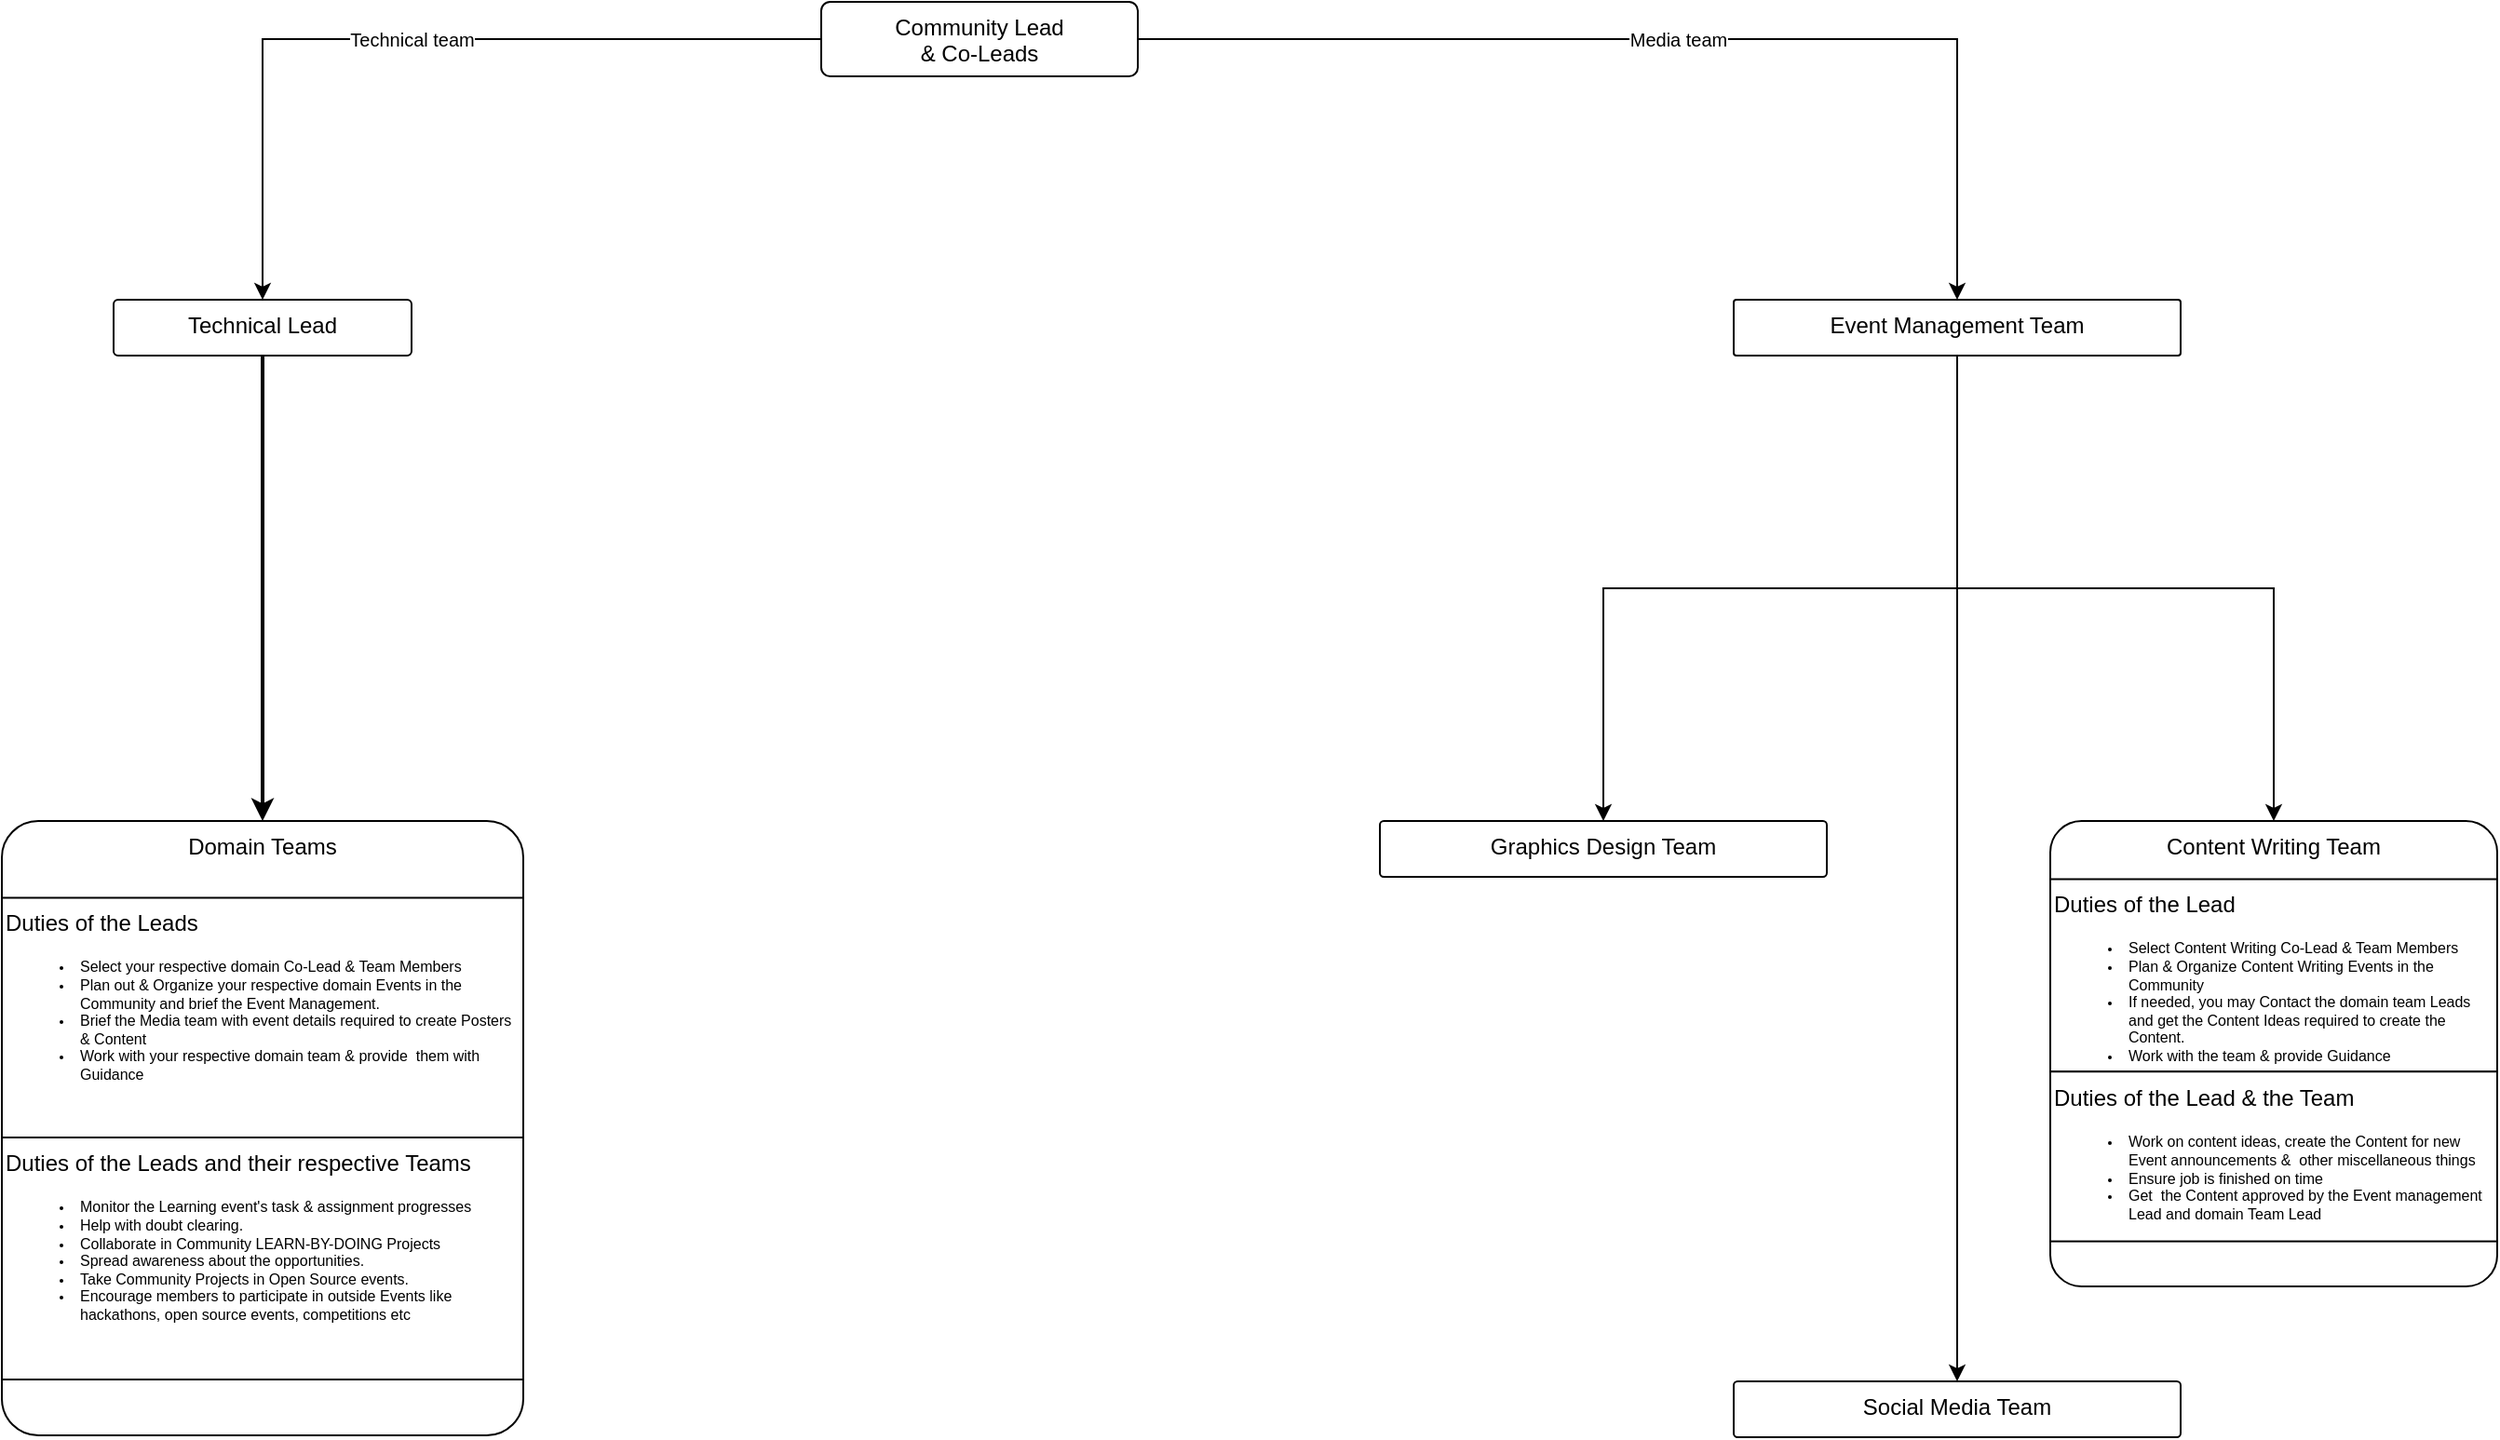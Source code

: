 <mxfile version="16.4.7" type="github">
  <diagram name="Page-1" id="2c0d36ab-eaac-3732-788b-9136903baeff">
    <mxGraphModel dx="1383" dy="788" grid="1" gridSize="10" guides="1" tooltips="1" connect="1" arrows="1" fold="1" page="1" pageScale="1.5" pageWidth="1169" pageHeight="827" background="none" math="0" shadow="0">
      <root>
        <mxCell id="0" />
        <mxCell id="1" parent="0" />
        <mxCell id="y_zakcnJnjhkNf_73qmC-138" value="&lt;font style=&quot;font-size: 10px&quot;&gt;Technical team&lt;/font&gt;" style="edgeStyle=orthogonalEdgeStyle;rounded=0;orthogonalLoop=1;jettySize=auto;html=1;fontSize=8;entryX=0.5;entryY=0;entryDx=0;entryDy=0;" edge="1" parent="1" source="y_zakcnJnjhkNf_73qmC-123" target="y_zakcnJnjhkNf_73qmC-139">
          <mxGeometry relative="1" as="geometry">
            <mxPoint x="830" y="510" as="targetPoint" />
          </mxGeometry>
        </mxCell>
        <mxCell id="y_zakcnJnjhkNf_73qmC-147" value="&lt;span style=&quot;font-size: 10px&quot;&gt;Media team&lt;/span&gt;" style="edgeStyle=orthogonalEdgeStyle;rounded=0;orthogonalLoop=1;jettySize=auto;html=1;entryX=0.5;entryY=0;entryDx=0;entryDy=0;fontSize=8;" edge="1" parent="1" source="y_zakcnJnjhkNf_73qmC-123" target="y_zakcnJnjhkNf_73qmC-144">
          <mxGeometry relative="1" as="geometry" />
        </mxCell>
        <mxCell id="y_zakcnJnjhkNf_73qmC-123" value="Community Lead &lt;br&gt;&amp;amp; Co-Leads" style="rounded=1;whiteSpace=wrap;html=1;container=1;arcSize=12;verticalAlign=top;" vertex="1" collapsed="1" parent="1">
          <mxGeometry x="740" y="240" width="170" height="40" as="geometry">
            <mxRectangle x="740" y="240" width="170" height="160" as="alternateBounds" />
          </mxGeometry>
        </mxCell>
        <mxCell id="y_zakcnJnjhkNf_73qmC-126" value="Duties of the Role&lt;br&gt;&lt;ul&gt;&lt;li style=&quot;font-size: 8px&quot;&gt;&lt;span&gt;Community Outreach &amp;amp; Relations&lt;/span&gt;&lt;/li&gt;&lt;li style=&quot;font-size: 8px&quot;&gt;&lt;span&gt;Community Decision Making&lt;/span&gt;&lt;br&gt;&lt;/li&gt;&lt;li style=&quot;font-size: 8px&quot;&gt;&lt;span&gt;Ensure Community Ideology&amp;nbsp;is followed&lt;br&gt;&lt;/span&gt;&lt;/li&gt;&lt;li style=&quot;font-size: 8px&quot;&gt;&lt;span&gt;Address Issues in the Community&lt;br&gt;&lt;/span&gt;&lt;br&gt;&lt;br&gt;&lt;/li&gt;&lt;/ul&gt;" style="rounded=0;whiteSpace=wrap;html=1;verticalAlign=top;align=left;" vertex="1" parent="y_zakcnJnjhkNf_73qmC-123">
          <mxGeometry y="41.45" width="170" height="98.55" as="geometry" />
        </mxCell>
        <mxCell id="y_zakcnJnjhkNf_73qmC-184" style="edgeStyle=orthogonalEdgeStyle;rounded=0;jumpSize=3;orthogonalLoop=1;jettySize=auto;html=1;entryX=0.5;entryY=0;entryDx=0;entryDy=0;fontFamily=Helvetica;fontSize=12;fontColor=default;strokeWidth=2;" edge="1" parent="1" source="y_zakcnJnjhkNf_73qmC-139" target="y_zakcnJnjhkNf_73qmC-181">
          <mxGeometry relative="1" as="geometry" />
        </mxCell>
        <mxCell id="y_zakcnJnjhkNf_73qmC-139" value="Technical Lead" style="rounded=1;whiteSpace=wrap;html=1;container=1;arcSize=8;verticalAlign=top;" vertex="1" collapsed="1" parent="1">
          <mxGeometry x="360" y="400" width="160" height="30" as="geometry">
            <mxRectangle x="360" y="400" width="160" height="150" as="alternateBounds" />
          </mxGeometry>
        </mxCell>
        <mxCell id="y_zakcnJnjhkNf_73qmC-140" value="Duties of the Lead&lt;br&gt;&lt;ul&gt;&lt;li style=&quot;font-size: 8px&quot;&gt;Plan all Technical Domain Events&lt;/li&gt;&lt;li style=&quot;font-size: 8px&quot;&gt;Select Leads for a Technical Domain&lt;/li&gt;&lt;li style=&quot;font-size: 8px&quot;&gt;Provide Guidance to the domain Leads &amp;amp; help with decision making&lt;/li&gt;&lt;/ul&gt;" style="rounded=0;whiteSpace=wrap;html=1;verticalAlign=top;align=left;" vertex="1" parent="y_zakcnJnjhkNf_73qmC-139">
          <mxGeometry y="23.69" width="160" height="106.31" as="geometry" />
        </mxCell>
        <mxCell id="y_zakcnJnjhkNf_73qmC-174" style="edgeStyle=orthogonalEdgeStyle;rounded=0;orthogonalLoop=1;jettySize=auto;html=1;exitX=0.5;exitY=1;exitDx=0;exitDy=0;entryX=0.5;entryY=0;entryDx=0;entryDy=0;fontSize=8;" edge="1" parent="1" source="y_zakcnJnjhkNf_73qmC-144" target="y_zakcnJnjhkNf_73qmC-169">
          <mxGeometry relative="1" as="geometry" />
        </mxCell>
        <mxCell id="y_zakcnJnjhkNf_73qmC-176" style="edgeStyle=orthogonalEdgeStyle;rounded=0;orthogonalLoop=1;jettySize=auto;html=1;entryX=0.5;entryY=0;entryDx=0;entryDy=0;fontFamily=Helvetica;fontSize=12;fontColor=default;" edge="1" parent="1" source="y_zakcnJnjhkNf_73qmC-144" target="y_zakcnJnjhkNf_73qmC-151">
          <mxGeometry relative="1" as="geometry" />
        </mxCell>
        <mxCell id="y_zakcnJnjhkNf_73qmC-177" style="edgeStyle=orthogonalEdgeStyle;rounded=0;orthogonalLoop=1;jettySize=auto;html=1;entryX=0.5;entryY=0;entryDx=0;entryDy=0;fontFamily=Helvetica;fontSize=12;fontColor=default;" edge="1" parent="1" source="y_zakcnJnjhkNf_73qmC-144" target="y_zakcnJnjhkNf_73qmC-154">
          <mxGeometry relative="1" as="geometry" />
        </mxCell>
        <mxCell id="y_zakcnJnjhkNf_73qmC-144" value="Event Management Team" style="rounded=1;whiteSpace=wrap;html=1;container=1;arcSize=5;verticalAlign=top;" vertex="1" collapsed="1" parent="1">
          <mxGeometry x="1230" y="400" width="240" height="30" as="geometry">
            <mxRectangle x="1230" y="400" width="240" height="240" as="alternateBounds" />
          </mxGeometry>
        </mxCell>
        <mxCell id="y_zakcnJnjhkNf_73qmC-145" value="Duties of the Lead&lt;span style=&quot;color: rgba(0 , 0 , 0 , 0) ; font-family: monospace ; font-size: 0px&quot;&gt;%3CmxGraphModel%3E%3Croot%3E%3CmxCell%20id%3D%220%22%2F%3E%3CmxCell%20id%3D%221%22%20parent%3D%220%22%2F%3E%3CmxCell%20id%3D%222%22%20value%3D%22%22%20style%3D%22edgeStyle%3DorthogonalEdgeStyle%3Brounded%3D0%3BorthogonalLoop%3D1%3BjettySize%3Dauto%3Bhtml%3D1%3BfontSize%3D8%3BentryX%3D0.5%3BentryY%3D0%3BentryDx%3D0%3BentryDy%3D0%3B%22%20edge%3D%221%22%20target%3D%223%22%20parent%3D%221%22%3E%3CmxGeometry%20relative%3D%221%22%20as%3D%22geometry%22%3E%3CmxPoint%20x%3D%22720%22%20y%3D%22320.0%22%20as%3D%22sourcePoint%22%2F%3E%3CmxPoint%20x%3D%22830%22%20y%3D%22510%22%20as%3D%22targetPoint%22%2F%3E%3C%2FmxGeometry%3E%3C%2FmxCell%3E%3CmxCell%20id%3D%223%22%20value%3D%22Community%20Lead%20%26lt%3Bbr%26gt%3B%26amp%3Bamp%3B%20Co-Leads%22%20style%3D%22rounded%3D1%3BwhiteSpace%3Dwrap%3Bhtml%3D1%3Bcontainer%3D1%3BarcSize%3D12%3BverticalAlign%3Dtop%3B%22%20vertex%3D%221%22%20parent%3D%221%22%3E%3CmxGeometry%20x%3D%22540%22%20y%3D%22520%22%20width%3D%22170%22%20height%3D%22160%22%20as%3D%22geometry%22%3E%3CmxRectangle%20x%3D%22720%22%20y%3D%22240%22%20width%3D%22160%22%20height%3D%2240%22%20as%3D%22alternateBounds%22%2F%3E%3C%2FmxGeometry%3E%3C%2FmxCell%3E%3CmxCell%20id%3D%224%22%20value%3D%22Duties%20of%20the%20Role%26lt%3Bbr%26gt%3B%26lt%3Bul%26gt%3B%26lt%3Bli%20style%3D%26quot%3Bfont-size%3A%208px%26quot%3B%26gt%3B%26lt%3Bspan%26gt%3BPlan%20Future%20Community%20Goals%20to%20achieve%26lt%3B%2Fspan%26gt%3B%26lt%3B%2Fli%26gt%3B%26lt%3Bli%20style%3D%26quot%3Bfont-size%3A%208px%26quot%3B%26gt%3B%26lt%3Bspan%26gt%3BCommunity%20Decision%20Making%26lt%3Bbr%26gt%3B%26lt%3B%2Fspan%26gt%3B%26lt%3B%2Fli%26gt%3B%26lt%3Bli%20style%3D%26quot%3Bfont-size%3A%208px%26quot%3B%26gt%3B%26lt%3Bspan%26gt%3BEnsure%20Community%20Ideology%26amp%3Bnbsp%3Bis%20followed%26lt%3Bbr%26gt%3B%26lt%3B%2Fspan%26gt%3B%26lt%3B%2Fli%26gt%3B%26lt%3Bli%20style%3D%26quot%3Bfont-size%3A%208px%26quot%3B%26gt%3B%26lt%3Bspan%26gt%3BAddress%20Issues%20in%20the%20Community%26lt%3Bbr%26gt%3B%26lt%3B%2Fspan%26gt%3B%26lt%3Bbr%26gt%3B%26lt%3Bbr%26gt%3B%26lt%3B%2Fli%26gt%3B%26lt%3B%2Ful%26gt%3B%22%20style%3D%22rounded%3D0%3BwhiteSpace%3Dwrap%3Bhtml%3D1%3BverticalAlign%3Dtop%3Balign%3Dleft%3B%22%20vertex%3D%221%22%20parent%3D%223%22%3E%3CmxGeometry%20y%3D%2241.45%22%20width%3D%22170%22%20height%3D%2298.55%22%20as%3D%22geometry%22%2F%3E%3C%2FmxCell%3E%3C%2Froot%3E%3C%2FmxGraphModel%3E&lt;/span&gt;&lt;br&gt;&lt;ul&gt;&lt;li style=&quot;font-size: 8px&quot;&gt;Select Event Management Co-Lead &amp;amp; Team Members&lt;/li&gt;&lt;li style=&quot;font-size: 8px&quot;&gt;Select Graphics Design &amp;amp; Content Writing Leads&lt;/li&gt;&lt;li style=&quot;font-size: 8px&quot;&gt;&lt;span&gt;Ensure Events&amp;nbsp;Poster and Content Writing is done on time&lt;br&gt;&lt;/span&gt;&lt;/li&gt;&lt;li style=&quot;font-size: 8px&quot;&gt;&lt;span&gt;Approve Poster and Content before publishing&lt;/span&gt;&lt;/li&gt;&lt;li style=&quot;font-size: 8px&quot;&gt;&lt;span&gt;Forward Poster &amp;amp; Content to Social Media Team&lt;/span&gt;&lt;/li&gt;&lt;li style=&quot;font-size: 8px&quot;&gt;&lt;span&gt;Ensure Posters reaches the correct audience&lt;br&gt;&lt;/span&gt;&lt;br&gt;&lt;br&gt;&lt;/li&gt;&lt;/ul&gt;" style="rounded=0;whiteSpace=wrap;html=1;verticalAlign=top;align=left;" vertex="1" parent="y_zakcnJnjhkNf_73qmC-144">
          <mxGeometry y="30" width="240" height="110" as="geometry" />
        </mxCell>
        <mxCell id="y_zakcnJnjhkNf_73qmC-148" value="Duties of the Team&lt;br&gt;&lt;ul&gt;&lt;li style=&quot;font-size: 8px&quot;&gt;&lt;span&gt;Create RSVP emails for the Event&lt;/span&gt;&lt;/li&gt;&lt;li style=&quot;font-size: 8px&quot;&gt;&lt;span&gt;Set Event Reminder in Discord Channel&lt;/span&gt;&lt;/li&gt;&lt;li style=&quot;font-size: 8px&quot;&gt;&lt;span&gt;Host the Event &amp;amp; Announce in Discord Server &amp;amp; WhatsApp Group before beginning of the Event&lt;/span&gt;&lt;/li&gt;&lt;li style=&quot;font-size: 8px&quot;&gt;During Events monitor for technical glitches&lt;/li&gt;&lt;/ul&gt;" style="rounded=0;whiteSpace=wrap;html=1;verticalAlign=top;align=left;horizontal=1;" vertex="1" parent="y_zakcnJnjhkNf_73qmC-144">
          <mxGeometry y="140.001" width="240" height="87.526" as="geometry" />
        </mxCell>
        <mxCell id="y_zakcnJnjhkNf_73qmC-151" value="Graphics Design Team" style="rounded=1;whiteSpace=wrap;html=1;container=1;arcSize=7;verticalAlign=top;" vertex="1" collapsed="1" parent="1">
          <mxGeometry x="1040" y="680" width="240" height="30" as="geometry">
            <mxRectangle x="1040" y="680" width="240" height="260" as="alternateBounds" />
          </mxGeometry>
        </mxCell>
        <mxCell id="y_zakcnJnjhkNf_73qmC-152" value="Duties of the Lead&lt;span style=&quot;color: rgba(0 , 0 , 0 , 0) ; font-family: monospace ; font-size: 0px&quot;&gt;%3CmxGraphModel%3E%3Croot%3E%3CmxCell%20id%3D%220%22%2F%3E%3CmxCell%20id%3D%221%22%20parent%3D%220%22%2F%3E%3CmxCell%20id%3D%222%22%20value%3D%22%22%20style%3D%22edgeStyle%3DorthogonalEdgeStyle%3Brounded%3D0%3BorthogonalLoop%3D1%3BjettySize%3Dauto%3Bhtml%3D1%3BfontSize%3D8%3BentryX%3D0.5%3BentryY%3D0%3BentryDx%3D0%3BentryDy%3D0%3B%22%20edge%3D%221%22%20target%3D%223%22%20parent%3D%221%22%3E%3CmxGeometry%20relative%3D%221%22%20as%3D%22geometry%22%3E%3CmxPoint%20x%3D%22720%22%20y%3D%22320.0%22%20as%3D%22sourcePoint%22%2F%3E%3CmxPoint%20x%3D%22830%22%20y%3D%22510%22%20as%3D%22targetPoint%22%2F%3E%3C%2FmxGeometry%3E%3C%2FmxCell%3E%3CmxCell%20id%3D%223%22%20value%3D%22Community%20Lead%20%26lt%3Bbr%26gt%3B%26amp%3Bamp%3B%20Co-Leads%22%20style%3D%22rounded%3D1%3BwhiteSpace%3Dwrap%3Bhtml%3D1%3Bcontainer%3D1%3BarcSize%3D12%3BverticalAlign%3Dtop%3B%22%20vertex%3D%221%22%20parent%3D%221%22%3E%3CmxGeometry%20x%3D%22540%22%20y%3D%22520%22%20width%3D%22170%22%20height%3D%22160%22%20as%3D%22geometry%22%3E%3CmxRectangle%20x%3D%22720%22%20y%3D%22240%22%20width%3D%22160%22%20height%3D%2240%22%20as%3D%22alternateBounds%22%2F%3E%3C%2FmxGeometry%3E%3C%2FmxCell%3E%3CmxCell%20id%3D%224%22%20value%3D%22Duties%20of%20the%20Role%26lt%3Bbr%26gt%3B%26lt%3Bul%26gt%3B%26lt%3Bli%20style%3D%26quot%3Bfont-size%3A%208px%26quot%3B%26gt%3B%26lt%3Bspan%26gt%3BPlan%20Future%20Community%20Goals%20to%20achieve%26lt%3B%2Fspan%26gt%3B%26lt%3B%2Fli%26gt%3B%26lt%3Bli%20style%3D%26quot%3Bfont-size%3A%208px%26quot%3B%26gt%3B%26lt%3Bspan%26gt%3BCommunity%20Decision%20Making%26lt%3Bbr%26gt%3B%26lt%3B%2Fspan%26gt%3B%26lt%3B%2Fli%26gt%3B%26lt%3Bli%20style%3D%26quot%3Bfont-size%3A%208px%26quot%3B%26gt%3B%26lt%3Bspan%26gt%3BEnsure%20Community%20Ideology%26amp%3Bnbsp%3Bis%20followed%26lt%3Bbr%26gt%3B%26lt%3B%2Fspan%26gt%3B%26lt%3B%2Fli%26gt%3B%26lt%3Bli%20style%3D%26quot%3Bfont-size%3A%208px%26quot%3B%26gt%3B%26lt%3Bspan%26gt%3BAddress%20Issues%20in%20the%20Community%26lt%3Bbr%26gt%3B%26lt%3B%2Fspan%26gt%3B%26lt%3Bbr%26gt%3B%26lt%3Bbr%26gt%3B%26lt%3B%2Fli%26gt%3B%26lt%3B%2Ful%26gt%3B%22%20style%3D%22rounded%3D0%3BwhiteSpace%3Dwrap%3Bhtml%3D1%3BverticalAlign%3Dtop%3Balign%3Dleft%3B%22%20vertex%3D%221%22%20parent%3D%223%22%3E%3CmxGeometry%20y%3D%2241.45%22%20width%3D%22170%22%20height%3D%2298.55%22%20as%3D%22geometry%22%2F%3E%3C%2FmxCell%3E%3C%2Froot%3E%3C%2FmxGraphModel%3E&lt;/span&gt;&lt;br&gt;&lt;ul&gt;&lt;li style=&quot;font-size: 8px&quot;&gt;Select Graphics Design Co-Lead &amp;amp; Team Members&lt;/li&gt;&lt;li style=&quot;font-size: 8px&quot;&gt;Plan &amp;amp; Organize Graphics Design Events in the Community&lt;/li&gt;&lt;li style=&quot;font-size: 8px&quot;&gt;Contact domain team Lead and get the Poster Content to create the poster of the Event&lt;/li&gt;&lt;li style=&quot;font-size: 8px&quot;&gt;Work with the team &amp;amp; provide Guidance&lt;/li&gt;&lt;/ul&gt;" style="rounded=0;whiteSpace=wrap;html=1;verticalAlign=top;align=left;" vertex="1" parent="y_zakcnJnjhkNf_73qmC-151">
          <mxGeometry y="32.5" width="240" height="119.167" as="geometry" />
        </mxCell>
        <mxCell id="y_zakcnJnjhkNf_73qmC-153" value="Duties of the Lead &amp;amp; the Team&lt;br&gt;&lt;div&gt;&lt;ul&gt;&lt;li style=&quot;font-size: 8px&quot;&gt;After getting content and creating the poster, make&amp;nbsp; sure Poster follows all the Poster design rules&lt;/li&gt;&lt;li style=&quot;font-size: 8px&quot;&gt;Ensure job is finished on time&lt;/li&gt;&lt;li style=&quot;font-size: 8px&quot;&gt;Get&amp;nbsp; the Poster approved by the Event management Lead and domain&amp;nbsp;Team Lead&lt;/li&gt;&lt;/ul&gt;&lt;/div&gt;" style="rounded=0;whiteSpace=wrap;html=1;verticalAlign=top;align=left;horizontal=1;" vertex="1" parent="y_zakcnJnjhkNf_73qmC-151">
          <mxGeometry y="145.17" width="240" height="94.83" as="geometry" />
        </mxCell>
        <mxCell id="y_zakcnJnjhkNf_73qmC-154" value="Content Writing Team" style="rounded=1;whiteSpace=wrap;html=1;container=1;arcSize=7;verticalAlign=top;" vertex="1" parent="1">
          <mxGeometry x="1400" y="680" width="240" height="250" as="geometry">
            <mxRectangle x="1400" y="680" width="240" height="30" as="alternateBounds" />
          </mxGeometry>
        </mxCell>
        <mxCell id="y_zakcnJnjhkNf_73qmC-155" value="Duties of the Lead&lt;span style=&quot;color: rgba(0 , 0 , 0 , 0) ; font-family: monospace ; font-size: 0px&quot;&gt;%3CmxGraphModel%3E%3Croot%3E%3CmxCell%20id%3D%220%22%2F%3E%3CmxCell%20id%3D%221%22%20parent%3D%220%22%2F%3E%3CmxCell%20id%3D%222%22%20value%3D%22%22%20style%3D%22edgeStyle%3DorthogonalEdgeStyle%3Brounded%3D0%3BorthogonalLoop%3D1%3BjettySize%3Dauto%3Bhtml%3D1%3BfontSize%3D8%3BentryX%3D0.5%3BentryY%3D0%3BentryDx%3D0%3BentryDy%3D0%3B%22%20edge%3D%221%22%20target%3D%223%22%20parent%3D%221%22%3E%3CmxGeometry%20relative%3D%221%22%20as%3D%22geometry%22%3E%3CmxPoint%20x%3D%22720%22%20y%3D%22320.0%22%20as%3D%22sourcePoint%22%2F%3E%3CmxPoint%20x%3D%22830%22%20y%3D%22510%22%20as%3D%22targetPoint%22%2F%3E%3C%2FmxGeometry%3E%3C%2FmxCell%3E%3CmxCell%20id%3D%223%22%20value%3D%22Community%20Lead%20%26lt%3Bbr%26gt%3B%26amp%3Bamp%3B%20Co-Leads%22%20style%3D%22rounded%3D1%3BwhiteSpace%3Dwrap%3Bhtml%3D1%3Bcontainer%3D1%3BarcSize%3D12%3BverticalAlign%3Dtop%3B%22%20vertex%3D%221%22%20parent%3D%221%22%3E%3CmxGeometry%20x%3D%22540%22%20y%3D%22520%22%20width%3D%22170%22%20height%3D%22160%22%20as%3D%22geometry%22%3E%3CmxRectangle%20x%3D%22720%22%20y%3D%22240%22%20width%3D%22160%22%20height%3D%2240%22%20as%3D%22alternateBounds%22%2F%3E%3C%2FmxGeometry%3E%3C%2FmxCell%3E%3CmxCell%20id%3D%224%22%20value%3D%22Duties%20of%20the%20Role%26lt%3Bbr%26gt%3B%26lt%3Bul%26gt%3B%26lt%3Bli%20style%3D%26quot%3Bfont-size%3A%208px%26quot%3B%26gt%3B%26lt%3Bspan%26gt%3BPlan%20Future%20Community%20Goals%20to%20achieve%26lt%3B%2Fspan%26gt%3B%26lt%3B%2Fli%26gt%3B%26lt%3Bli%20style%3D%26quot%3Bfont-size%3A%208px%26quot%3B%26gt%3B%26lt%3Bspan%26gt%3BCommunity%20Decision%20Making%26lt%3Bbr%26gt%3B%26lt%3B%2Fspan%26gt%3B%26lt%3B%2Fli%26gt%3B%26lt%3Bli%20style%3D%26quot%3Bfont-size%3A%208px%26quot%3B%26gt%3B%26lt%3Bspan%26gt%3BEnsure%20Community%20Ideology%26amp%3Bnbsp%3Bis%20followed%26lt%3Bbr%26gt%3B%26lt%3B%2Fspan%26gt%3B%26lt%3B%2Fli%26gt%3B%26lt%3Bli%20style%3D%26quot%3Bfont-size%3A%208px%26quot%3B%26gt%3B%26lt%3Bspan%26gt%3BAddress%20Issues%20in%20the%20Community%26lt%3Bbr%26gt%3B%26lt%3B%2Fspan%26gt%3B%26lt%3Bbr%26gt%3B%26lt%3Bbr%26gt%3B%26lt%3B%2Fli%26gt%3B%26lt%3B%2Ful%26gt%3B%22%20style%3D%22rounded%3D0%3BwhiteSpace%3Dwrap%3Bhtml%3D1%3BverticalAlign%3Dtop%3Balign%3Dleft%3B%22%20vertex%3D%221%22%20parent%3D%223%22%3E%3CmxGeometry%20y%3D%2241.45%22%20width%3D%22170%22%20height%3D%2298.55%22%20as%3D%22geometry%22%2F%3E%3C%2FmxCell%3E%3C%2Froot%3E%3C%2FmxGraphModel%3E&lt;/span&gt;&lt;br&gt;&lt;ul&gt;&lt;li style=&quot;font-size: 8px&quot;&gt;Select Content Writing Co-Lead &amp;amp; Team Members&lt;/li&gt;&lt;li style=&quot;font-size: 8px&quot;&gt;Plan &amp;amp; Organize Content Writing Events in the Community&lt;/li&gt;&lt;li style=&quot;font-size: 8px&quot;&gt;If needed, you may Contact the domain team Leads and get the Content Ideas required to create the Content.&lt;/li&gt;&lt;li style=&quot;font-size: 8px&quot;&gt;Work with the team &amp;amp; provide Guidance&lt;/li&gt;&lt;/ul&gt;" style="rounded=0;whiteSpace=wrap;html=1;verticalAlign=top;align=left;" vertex="1" parent="y_zakcnJnjhkNf_73qmC-154">
          <mxGeometry y="31.25" width="240" height="103.365" as="geometry" />
        </mxCell>
        <mxCell id="y_zakcnJnjhkNf_73qmC-156" value="Duties of the Lead &amp;amp; the Team&lt;br&gt;&lt;div&gt;&lt;ul&gt;&lt;li style=&quot;font-size: 8px&quot;&gt;Work on content ideas, create the Content for new Event announcements &amp;amp;&amp;nbsp; other miscellaneous things&lt;/li&gt;&lt;li style=&quot;font-size: 8px&quot;&gt;Ensure job is finished on time&lt;/li&gt;&lt;li style=&quot;font-size: 8px&quot;&gt;Get&amp;nbsp; the Content approved by the Event management Lead and domain&amp;nbsp;Team Lead&lt;/li&gt;&lt;/ul&gt;&lt;/div&gt;" style="rounded=0;whiteSpace=wrap;html=1;verticalAlign=top;align=left;horizontal=1;" vertex="1" parent="y_zakcnJnjhkNf_73qmC-154">
          <mxGeometry y="134.62" width="240.0" height="91.173" as="geometry" />
        </mxCell>
        <mxCell id="y_zakcnJnjhkNf_73qmC-169" value="Social Media Team" style="rounded=1;whiteSpace=wrap;html=1;container=1;arcSize=7;verticalAlign=top;" vertex="1" collapsed="1" parent="1">
          <mxGeometry x="1230" y="981" width="240" height="30" as="geometry">
            <mxRectangle x="1225" y="981" width="250" height="219" as="alternateBounds" />
          </mxGeometry>
        </mxCell>
        <mxCell id="y_zakcnJnjhkNf_73qmC-170" value="Duties of the Lead&lt;span style=&quot;color: rgba(0 , 0 , 0 , 0) ; font-family: monospace ; font-size: 0px&quot;&gt;%3CmxGraphModel%3E%3Croot%3E%3CmxCell%20id%3D%220%22%2F%3E%3CmxCell%20id%3D%221%22%20parent%3D%220%22%2F%3E%3CmxCell%20id%3D%222%22%20value%3D%22%22%20style%3D%22edgeStyle%3DorthogonalEdgeStyle%3Brounded%3D0%3BorthogonalLoop%3D1%3BjettySize%3Dauto%3Bhtml%3D1%3BfontSize%3D8%3BentryX%3D0.5%3BentryY%3D0%3BentryDx%3D0%3BentryDy%3D0%3B%22%20edge%3D%221%22%20target%3D%223%22%20parent%3D%221%22%3E%3CmxGeometry%20relative%3D%221%22%20as%3D%22geometry%22%3E%3CmxPoint%20x%3D%22720%22%20y%3D%22320.0%22%20as%3D%22sourcePoint%22%2F%3E%3CmxPoint%20x%3D%22830%22%20y%3D%22510%22%20as%3D%22targetPoint%22%2F%3E%3C%2FmxGeometry%3E%3C%2FmxCell%3E%3CmxCell%20id%3D%223%22%20value%3D%22Community%20Lead%20%26lt%3Bbr%26gt%3B%26amp%3Bamp%3B%20Co-Leads%22%20style%3D%22rounded%3D1%3BwhiteSpace%3Dwrap%3Bhtml%3D1%3Bcontainer%3D1%3BarcSize%3D12%3BverticalAlign%3Dtop%3B%22%20vertex%3D%221%22%20parent%3D%221%22%3E%3CmxGeometry%20x%3D%22540%22%20y%3D%22520%22%20width%3D%22170%22%20height%3D%22160%22%20as%3D%22geometry%22%3E%3CmxRectangle%20x%3D%22720%22%20y%3D%22240%22%20width%3D%22160%22%20height%3D%2240%22%20as%3D%22alternateBounds%22%2F%3E%3C%2FmxGeometry%3E%3C%2FmxCell%3E%3CmxCell%20id%3D%224%22%20value%3D%22Duties%20of%20the%20Role%26lt%3Bbr%26gt%3B%26lt%3Bul%26gt%3B%26lt%3Bli%20style%3D%26quot%3Bfont-size%3A%208px%26quot%3B%26gt%3B%26lt%3Bspan%26gt%3BPlan%20Future%20Community%20Goals%20to%20achieve%26lt%3B%2Fspan%26gt%3B%26lt%3B%2Fli%26gt%3B%26lt%3Bli%20style%3D%26quot%3Bfont-size%3A%208px%26quot%3B%26gt%3B%26lt%3Bspan%26gt%3BCommunity%20Decision%20Making%26lt%3Bbr%26gt%3B%26lt%3B%2Fspan%26gt%3B%26lt%3B%2Fli%26gt%3B%26lt%3Bli%20style%3D%26quot%3Bfont-size%3A%208px%26quot%3B%26gt%3B%26lt%3Bspan%26gt%3BEnsure%20Community%20Ideology%26amp%3Bnbsp%3Bis%20followed%26lt%3Bbr%26gt%3B%26lt%3B%2Fspan%26gt%3B%26lt%3B%2Fli%26gt%3B%26lt%3Bli%20style%3D%26quot%3Bfont-size%3A%208px%26quot%3B%26gt%3B%26lt%3Bspan%26gt%3BAddress%20Issues%20in%20the%20Community%26lt%3Bbr%26gt%3B%26lt%3B%2Fspan%26gt%3B%26lt%3Bbr%26gt%3B%26lt%3Bbr%26gt%3B%26lt%3B%2Fli%26gt%3B%26lt%3B%2Ful%26gt%3B%22%20style%3D%22rounded%3D0%3BwhiteSpace%3Dwrap%3Bhtml%3D1%3BverticalAlign%3Dtop%3Balign%3Dleft%3B%22%20vertex%3D%221%22%20parent%3D%223%22%3E%3CmxGeometry%20y%3D%2241.45%22%20width%3D%22170%22%20height%3D%2298.55%22%20as%3D%22geometry%22%2F%3E%3C%2FmxCell%3E%3C%2Froot%3E%3C%2FmxGraphModel%3E&lt;/span&gt;&lt;br&gt;&lt;ul&gt;&lt;li style=&quot;font-size: 8px&quot;&gt;Select Social Media Team Co-Lead &amp;amp; Team Members&lt;/li&gt;&lt;li style=&quot;font-size: 8px&quot;&gt;Handle social account credentials&lt;/li&gt;&lt;li style=&quot;font-size: 8px&quot;&gt;Work with the team &amp;amp; provide Guidance&lt;/li&gt;&lt;/ul&gt;" style="rounded=0;whiteSpace=wrap;html=1;verticalAlign=top;align=left;" vertex="1" parent="y_zakcnJnjhkNf_73qmC-169">
          <mxGeometry y="27.38" width="250" height="72.63" as="geometry" />
        </mxCell>
        <mxCell id="y_zakcnJnjhkNf_73qmC-171" value="Duties of the Lead &amp;amp; the Team&lt;br&gt;&lt;div&gt;&lt;ul&gt;&lt;li style=&quot;font-size: 8px&quot;&gt;Moderate discord server. Handle channel permissions&lt;/li&gt;&lt;li style=&quot;font-size: 8px&quot;&gt;Manage Discord Bots e.g. Manage twitter-YouTube bot integration with social-updates channel.&lt;/li&gt;&lt;li style=&quot;font-size: 8px&quot;&gt;Post poster &amp;amp; content received from Event Management in Social handles&lt;/li&gt;&lt;li style=&quot;font-size: 8px&quot;&gt;Manage Social handles, e.g. replying to comments&lt;/li&gt;&lt;/ul&gt;&lt;/div&gt;" style="rounded=0;whiteSpace=wrap;html=1;verticalAlign=top;align=left;horizontal=1;" vertex="1" parent="y_zakcnJnjhkNf_73qmC-169">
          <mxGeometry y="100.01" width="250" height="99.99" as="geometry" />
        </mxCell>
        <mxCell id="y_zakcnJnjhkNf_73qmC-181" value="Domain Teams" style="rounded=1;whiteSpace=wrap;html=1;container=1;arcSize=7;verticalAlign=top;" vertex="1" parent="1">
          <mxGeometry x="300" y="680" width="280" height="330" as="geometry">
            <mxRectangle x="320" y="520" width="280" height="30" as="alternateBounds" />
          </mxGeometry>
        </mxCell>
        <mxCell id="y_zakcnJnjhkNf_73qmC-182" value="Duties of the Leads&lt;span style=&quot;color: rgba(0 , 0 , 0 , 0) ; font-family: monospace ; font-size: 0px&quot;&gt;%3CmxGraphModel%3E%3Croot%3E%3CmxCell%20id%3D%220%22%2F%3E%3CmxCell%20id%3D%221%22%20parent%3D%220%22%2F%3E%3CmxCell%20id%3D%222%22%20value%3D%22%22%20style%3D%22edgeStyle%3DorthogonalEdgeStyle%3Brounded%3D0%3BorthogonalLoop%3D1%3BjettySize%3Dauto%3Bhtml%3D1%3BfontSize%3D8%3BentryX%3D0.5%3BentryY%3D0%3BentryDx%3D0%3BentryDy%3D0%3B%22%20edge%3D%221%22%20target%3D%223%22%20parent%3D%221%22%3E%3CmxGeometry%20relative%3D%221%22%20as%3D%22geometry%22%3E%3CmxPoint%20x%3D%22720%22%20y%3D%22320.0%22%20as%3D%22sourcePoint%22%2F%3E%3CmxPoint%20x%3D%22830%22%20y%3D%22510%22%20as%3D%22targetPoint%22%2F%3E%3C%2FmxGeometry%3E%3C%2FmxCell%3E%3CmxCell%20id%3D%223%22%20value%3D%22Community%20Lead%20%26lt%3Bbr%26gt%3B%26amp%3Bamp%3B%20Co-Leads%22%20style%3D%22rounded%3D1%3BwhiteSpace%3Dwrap%3Bhtml%3D1%3Bcontainer%3D1%3BarcSize%3D12%3BverticalAlign%3Dtop%3B%22%20vertex%3D%221%22%20parent%3D%221%22%3E%3CmxGeometry%20x%3D%22540%22%20y%3D%22520%22%20width%3D%22170%22%20height%3D%22160%22%20as%3D%22geometry%22%3E%3CmxRectangle%20x%3D%22720%22%20y%3D%22240%22%20width%3D%22160%22%20height%3D%2240%22%20as%3D%22alternateBounds%22%2F%3E%3C%2FmxGeometry%3E%3C%2FmxCell%3E%3CmxCell%20id%3D%224%22%20value%3D%22Duties%20of%20the%20Role%26lt%3Bbr%26gt%3B%26lt%3Bul%26gt%3B%26lt%3Bli%20style%3D%26quot%3Bfont-size%3A%208px%26quot%3B%26gt%3B%26lt%3Bspan%26gt%3BPlan%20Future%20Community%20Goals%20to%20achieve%26lt%3B%2Fspan%26gt%3B%26lt%3B%2Fli%26gt%3B%26lt%3Bli%20style%3D%26quot%3Bfont-size%3A%208px%26quot%3B%26gt%3B%26lt%3Bspan%26gt%3BCommunity%20Decision%20Making%26lt%3Bbr%26gt%3B%26lt%3B%2Fspan%26gt%3B%26lt%3B%2Fli%26gt%3B%26lt%3Bli%20style%3D%26quot%3Bfont-size%3A%208px%26quot%3B%26gt%3B%26lt%3Bspan%26gt%3BEnsure%20Community%20Ideology%26amp%3Bnbsp%3Bis%20followed%26lt%3Bbr%26gt%3B%26lt%3B%2Fspan%26gt%3B%26lt%3B%2Fli%26gt%3B%26lt%3Bli%20style%3D%26quot%3Bfont-size%3A%208px%26quot%3B%26gt%3B%26lt%3Bspan%26gt%3BAddress%20Issues%20in%20the%20Community%26lt%3Bbr%26gt%3B%26lt%3B%2Fspan%26gt%3B%26lt%3Bbr%26gt%3B%26lt%3Bbr%26gt%3B%26lt%3B%2Fli%26gt%3B%26lt%3B%2Ful%26gt%3B%22%20style%3D%22rounded%3D0%3BwhiteSpace%3Dwrap%3Bhtml%3D1%3BverticalAlign%3Dtop%3Balign%3Dleft%3B%22%20vertex%3D%221%22%20parent%3D%223%22%3E%3CmxGeometry%20y%3D%2241.45%22%20width%3D%22170%22%20height%3D%2298.55%22%20as%3D%22geometry%22%2F%3E%3C%2FmxCell%3E%3C%2Froot%3E%3C%2FmxGraphModel%3E&lt;/span&gt;&lt;br&gt;&lt;ul&gt;&lt;li style=&quot;font-size: 8px&quot;&gt;Select your respective domain Co-Lead &amp;amp; Team Members&lt;/li&gt;&lt;li style=&quot;font-size: 8px&quot;&gt;Plan out &amp;amp; Organize your respective domain Events in the Community and brief the Event Management.&amp;nbsp;&lt;/li&gt;&lt;li style=&quot;font-size: 8px&quot;&gt;&lt;span&gt;Brief the Media team with event details required to create Posters &amp;amp; Content&lt;/span&gt;&lt;/li&gt;&lt;li style=&quot;font-size: 8px&quot;&gt;&lt;span&gt;Work with your respective domain&amp;nbsp;team &amp;amp; provide&amp;nbsp; them with Guidance&lt;/span&gt;&lt;br&gt;&lt;/li&gt;&lt;/ul&gt;" style="rounded=0;whiteSpace=wrap;html=1;verticalAlign=top;align=left;" vertex="1" parent="y_zakcnJnjhkNf_73qmC-181">
          <mxGeometry y="41.25" width="280" height="149.135" as="geometry" />
        </mxCell>
        <mxCell id="y_zakcnJnjhkNf_73qmC-183" value="Duties of the Leads and their respective Teams&lt;br&gt;&lt;div&gt;&lt;ul&gt;&lt;li style=&quot;font-size: 8px&quot;&gt;&lt;span&gt;Monitor the Learning event&#39;s task &amp;amp; assignment progresses&lt;/span&gt;&lt;br&gt;&lt;/li&gt;&lt;li style=&quot;font-size: 8px&quot;&gt;Help with doubt clearing.&lt;/li&gt;&lt;li style=&quot;font-size: 8px&quot;&gt;&lt;span&gt;Collaborate in Community LEARN-BY-DOING Projects&lt;/span&gt;&lt;br&gt;&lt;/li&gt;&lt;li style=&quot;font-size: 8px&quot;&gt;&lt;span&gt;Spread awareness about the opportunities.&lt;/span&gt;&lt;/li&gt;&lt;li style=&quot;font-size: 8px&quot;&gt;Take Community Projects in Open Source events.&lt;/li&gt;&lt;li style=&quot;font-size: 8px&quot;&gt;Encourage members to participate in outside Events like hackathons, open source events, competitions etc&lt;/li&gt;&lt;/ul&gt;&lt;/div&gt;" style="rounded=0;whiteSpace=wrap;html=1;verticalAlign=top;align=left;horizontal=1;" vertex="1" parent="y_zakcnJnjhkNf_73qmC-181">
          <mxGeometry y="170" width="280" height="130" as="geometry" />
        </mxCell>
      </root>
    </mxGraphModel>
  </diagram>
</mxfile>
